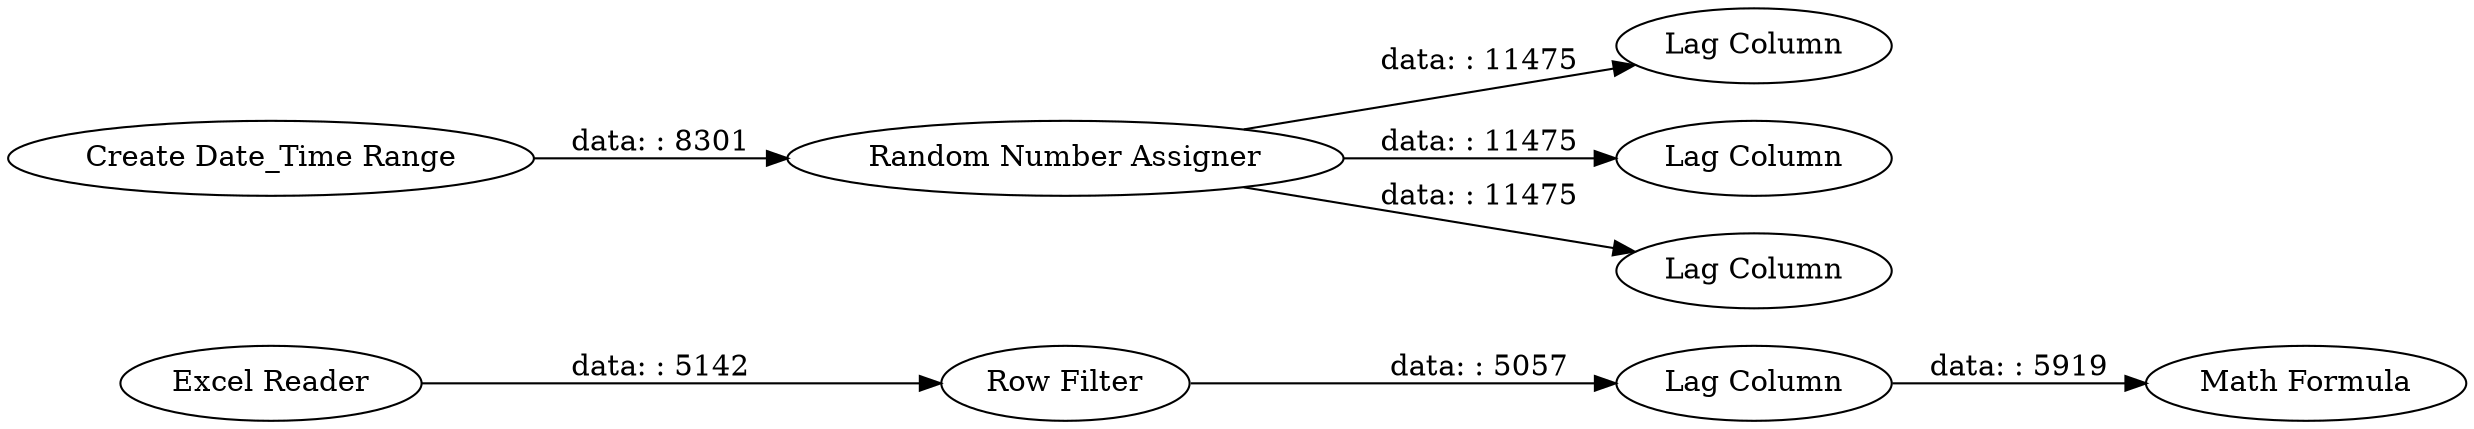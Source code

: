 digraph {
	"-1818790536739711439_81" [label="Row Filter"]
	"-1818790536739711439_85" [label="Random Number Assigner"]
	"-1818790536739711439_87" [label="Lag Column"]
	"-1818790536739711439_88" [label="Lag Column"]
	"-1818790536739711439_82" [label="Lag Column"]
	"-1818790536739711439_80" [label="Excel Reader"]
	"-1818790536739711439_84" [label="Create Date_Time Range"]
	"-1818790536739711439_86" [label="Lag Column"]
	"-1818790536739711439_83" [label="Math Formula"]
	"-1818790536739711439_80" -> "-1818790536739711439_81" [label="data: : 5142"]
	"-1818790536739711439_85" -> "-1818790536739711439_87" [label="data: : 11475"]
	"-1818790536739711439_82" -> "-1818790536739711439_83" [label="data: : 5919"]
	"-1818790536739711439_85" -> "-1818790536739711439_88" [label="data: : 11475"]
	"-1818790536739711439_85" -> "-1818790536739711439_86" [label="data: : 11475"]
	"-1818790536739711439_81" -> "-1818790536739711439_82" [label="data: : 5057"]
	"-1818790536739711439_84" -> "-1818790536739711439_85" [label="data: : 8301"]
	rankdir=LR
}
